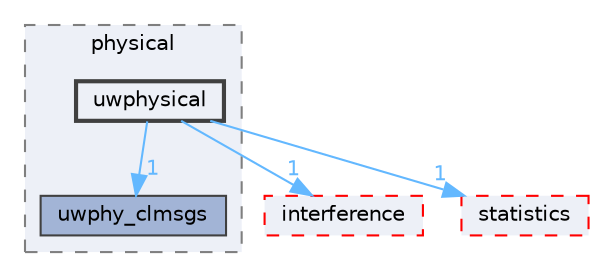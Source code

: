 digraph "uwphysical"
{
 // LATEX_PDF_SIZE
  bgcolor="transparent";
  edge [fontname=Helvetica,fontsize=10,labelfontname=Helvetica,labelfontsize=10];
  node [fontname=Helvetica,fontsize=10,shape=box,height=0.2,width=0.4];
  compound=true
  subgraph clusterdir_72e4c916a7f28a58468fd1f36d6e4463 {
    graph [ bgcolor="#edf0f7", pencolor="grey50", label="physical", fontname=Helvetica,fontsize=10 style="filled,dashed", URL="dir_72e4c916a7f28a58468fd1f36d6e4463.html",tooltip=""]
  dir_92cd2884c7b6ca3cfe95d707ff9d1394 [label="uwphy_clmsgs", fillcolor="#a2b4d6", color="grey25", style="filled", URL="dir_92cd2884c7b6ca3cfe95d707ff9d1394.html",tooltip=""];
  dir_f5ccdf756ef3a433f609c62d0334c2ff [label="uwphysical", fillcolor="#edf0f7", color="grey25", style="filled,bold", URL="dir_f5ccdf756ef3a433f609c62d0334c2ff.html",tooltip=""];
  }
  dir_2c1192a9945f374f7422b8e72de63019 [label="interference", fillcolor="#edf0f7", color="red", style="filled,dashed", URL="dir_2c1192a9945f374f7422b8e72de63019.html",tooltip=""];
  dir_a15bebb52e7bd92784c7e5175f360e29 [label="statistics", fillcolor="#edf0f7", color="red", style="filled,dashed", URL="dir_a15bebb52e7bd92784c7e5175f360e29.html",tooltip=""];
  dir_f5ccdf756ef3a433f609c62d0334c2ff->dir_2c1192a9945f374f7422b8e72de63019 [headlabel="1", labeldistance=1.5 headhref="dir_000077_000006.html" href="dir_000077_000006.html" color="steelblue1" fontcolor="steelblue1"];
  dir_f5ccdf756ef3a433f609c62d0334c2ff->dir_92cd2884c7b6ca3cfe95d707ff9d1394 [headlabel="1", labeldistance=1.5 headhref="dir_000077_000076.html" href="dir_000077_000076.html" color="steelblue1" fontcolor="steelblue1"];
  dir_f5ccdf756ef3a433f609c62d0334c2ff->dir_a15bebb52e7bd92784c7e5175f360e29 [headlabel="1", labeldistance=1.5 headhref="dir_000077_000027.html" href="dir_000077_000027.html" color="steelblue1" fontcolor="steelblue1"];
}

